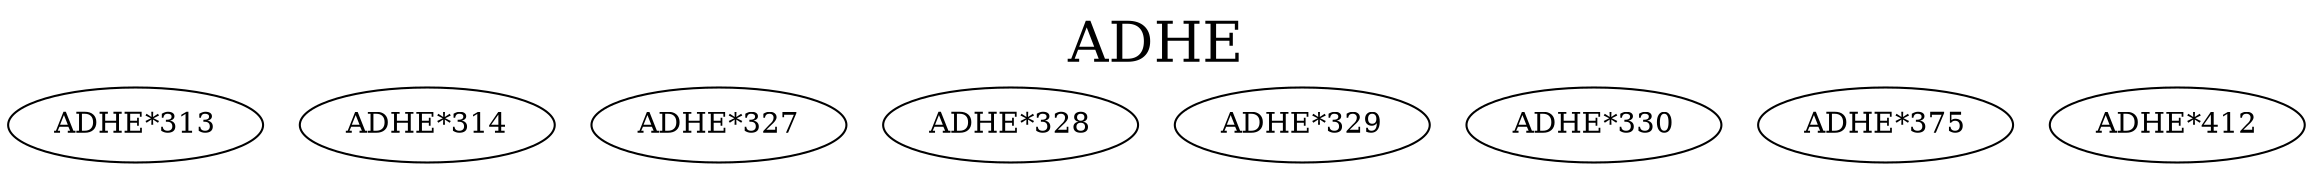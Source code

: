 digraph ADHE {
labelloc = "t";
label = "ADHE"
fontsize = 27;
"ADHE*313"
"ADHE*314"
"ADHE*327"
"ADHE*328"
"ADHE*329"
"ADHE*330"
"ADHE*375"
"ADHE*412"
}
